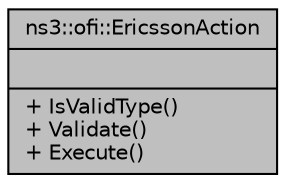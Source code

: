 digraph "ns3::ofi::EricssonAction"
{
  edge [fontname="Helvetica",fontsize="10",labelfontname="Helvetica",labelfontsize="10"];
  node [fontname="Helvetica",fontsize="10",shape=record];
  Node1 [label="{ns3::ofi::EricssonAction\n||+ IsValidType()\l+ Validate()\l+ Execute()\l}",height=0.2,width=0.4,color="black", fillcolor="grey75", style="filled", fontcolor="black"];
}
